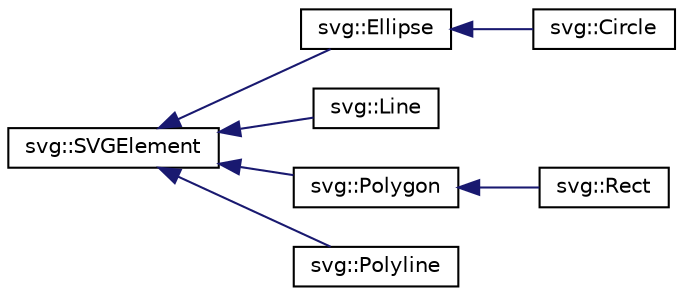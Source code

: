 digraph "Graphical Class Hierarchy"
{
 // LATEX_PDF_SIZE
  edge [fontname="Helvetica",fontsize="10",labelfontname="Helvetica",labelfontsize="10"];
  node [fontname="Helvetica",fontsize="10",shape=record];
  rankdir="LR";
  Node0 [label="svg::SVGElement",height=0.2,width=0.4,color="black", fillcolor="white", style="filled",URL="$classsvg_1_1SVGElement.html",tooltip="Classe base para elementos SVG."];
  Node0 -> Node1 [dir="back",color="midnightblue",fontsize="10",style="solid",fontname="Helvetica"];
  Node1 [label="svg::Ellipse",height=0.2,width=0.4,color="black", fillcolor="white", style="filled",URL="$classsvg_1_1Ellipse.html",tooltip="Representa uma elipse SVG."];
  Node1 -> Node2 [dir="back",color="midnightblue",fontsize="10",style="solid",fontname="Helvetica"];
  Node2 [label="svg::Circle",height=0.2,width=0.4,color="black", fillcolor="white", style="filled",URL="$classsvg_1_1Circle.html",tooltip="Representa um círculo SVG."];
  Node0 -> Node3 [dir="back",color="midnightblue",fontsize="10",style="solid",fontname="Helvetica"];
  Node3 [label="svg::Line",height=0.2,width=0.4,color="black", fillcolor="white", style="filled",URL="$classsvg_1_1Line.html",tooltip="Representa uma linha SVG."];
  Node0 -> Node4 [dir="back",color="midnightblue",fontsize="10",style="solid",fontname="Helvetica"];
  Node4 [label="svg::Polygon",height=0.2,width=0.4,color="black", fillcolor="white", style="filled",URL="$classsvg_1_1Polygon.html",tooltip="Representa um polígono SVG."];
  Node4 -> Node5 [dir="back",color="midnightblue",fontsize="10",style="solid",fontname="Helvetica"];
  Node5 [label="svg::Rect",height=0.2,width=0.4,color="black", fillcolor="white", style="filled",URL="$classsvg_1_1Rect.html",tooltip="Representa um retângulo SVG."];
  Node0 -> Node6 [dir="back",color="midnightblue",fontsize="10",style="solid",fontname="Helvetica"];
  Node6 [label="svg::Polyline",height=0.2,width=0.4,color="black", fillcolor="white", style="filled",URL="$classsvg_1_1Polyline.html",tooltip="Representa uma polilinha SVG."];
}
